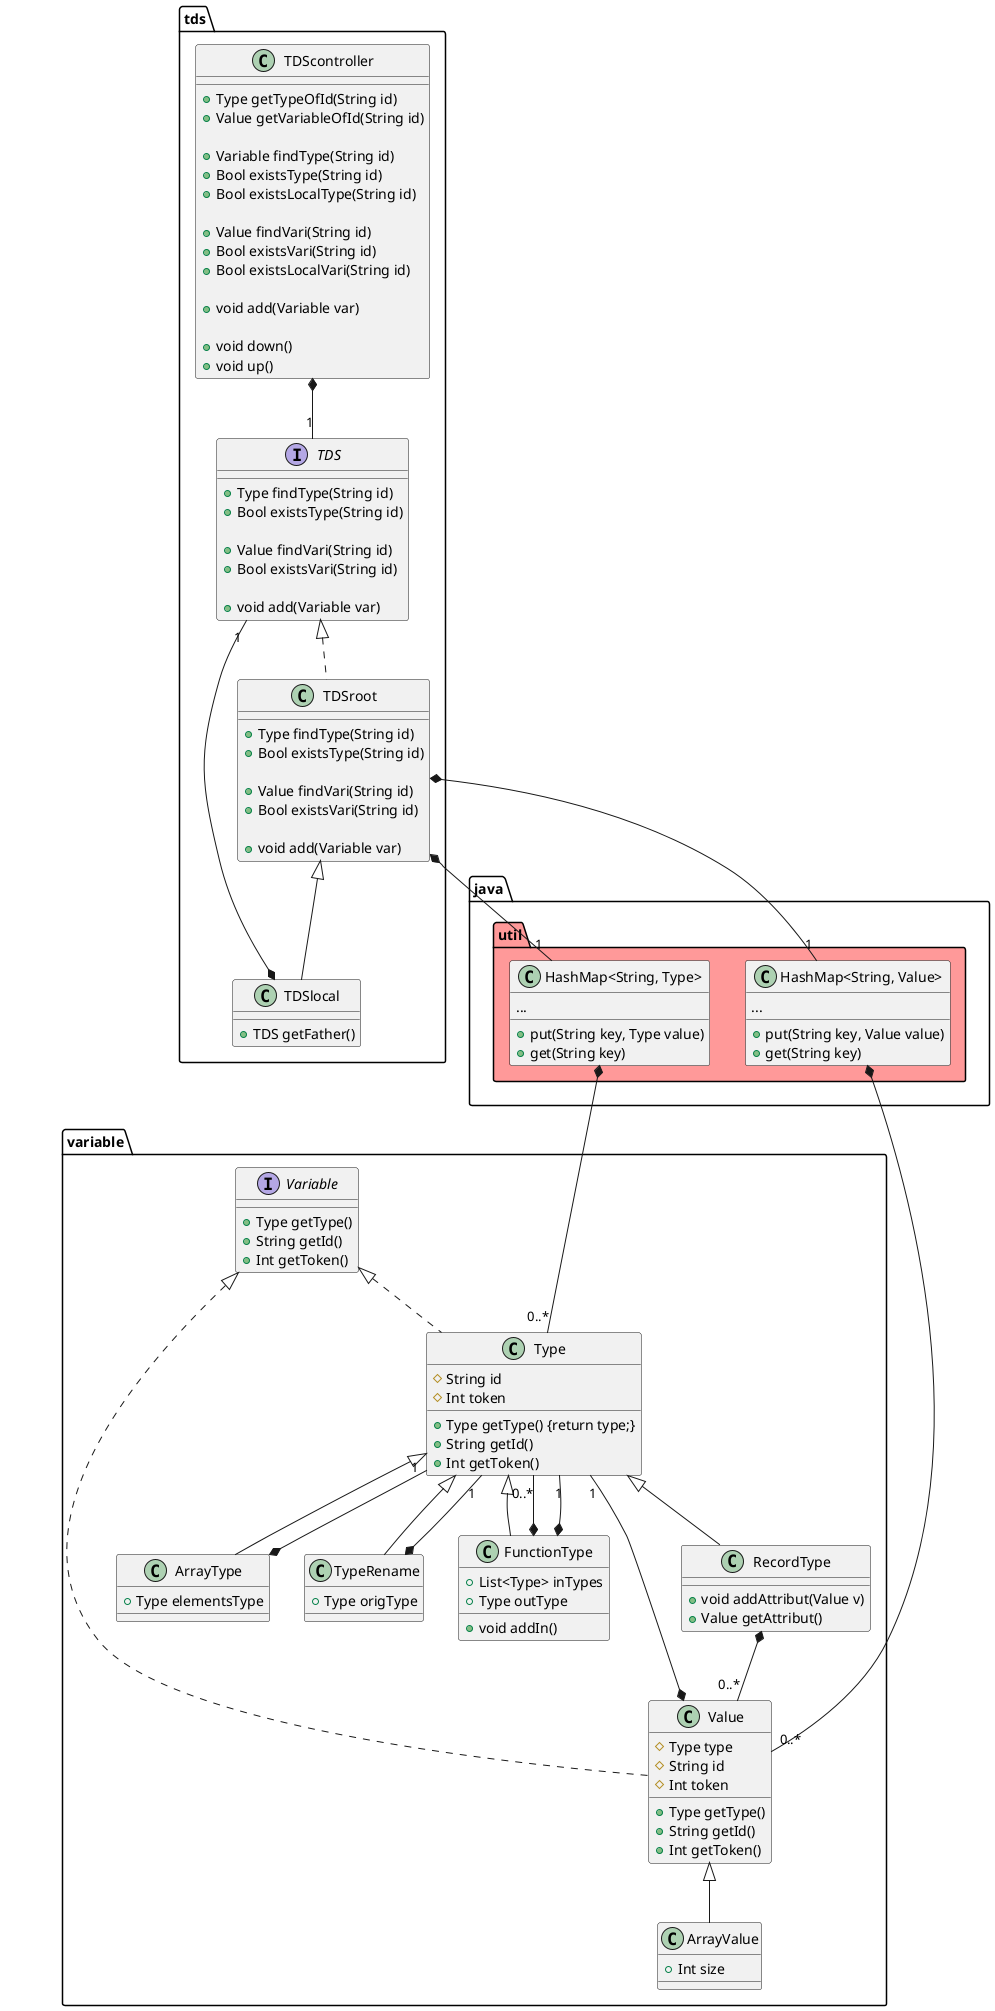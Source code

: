 @startuml

package tds {

  class TDScontroller {
    +Type getTypeOfId(String id)
    +Value getVariableOfId(String id)

    +Variable findType(String id)
    +Bool existsType(String id)
    +Bool existsLocalType(String id)

    +Value findVari(String id)
    +Bool existsVari(String id)
    +Bool existsLocalVari(String id)

    +void add(Variable var)

    +void down()
    +void up()
  }

  interface TDS {
    +Type findType(String id)
    +Bool existsType(String id)

    +Value findVari(String id)
    +Bool existsVari(String id)

    +void add(Variable var)
  }

  class TDSroot implements TDS {
    +Type findType(String id)
    +Bool existsType(String id)

    +Value findVari(String id)
    +Bool existsVari(String id)
    
    +void add(Variable var)
  }

  class TDSlocal extends TDSroot {
    +TDS getFather()
  }
}

package variable {

  Interface Variable {
    +Type getType()
    +String getId()
    +Int getToken()
  }

  class Type implements Variable {
    #String id
    #Int token

    +Type getType() {return type;}
    +String getId()
    +Int getToken()
  }

  class RecordType extends Type {
    +void addAttribut(Value v)
    +Value getAttribut()
  }

  class ArrayType extends Type {
    +Type elementsType
  }

  class TypeRename extends Type {
    +Type origType
  }

  class FunctionType extends Type {
    +List<Type> inTypes
    +Type outType
    +void addIn()
  }

  class Value implements Variable {
    #Type type
    #String id
    #Int token

    +Type getType()
    +String getId()
    +Int getToken()
  }

  class ArrayValue extends Value {
    +Int size
  }
}

package java.util #ff9999 {
  class "HashMap<String, Type>" {
    ...
    +put(String key, Type value)
    +get(String key)
  }
  class "HashMap<String, Value>" {
    ...
    +put(String key, Value value)
    +get(String key)
  }
}

TDScontroller *--"1" TDS
TDSlocal *--"1" TDS
TDSroot *--"1" "HashMap<String, Type>"
TDSroot *--"1" "HashMap<String, Value>"
"HashMap<String, Type>" *--"0..*" Type
"HashMap<String, Value>" *--"0..*" Value
Value *--"1" Type
RecordType *--"0..*" Value
ArrayType *--"1" Type
TypeRename *--"1" Type
FunctionType *--"0..*" Type
FunctionType *--"1" Type

TDSlocal -[hidden]-> Variable
@enduml